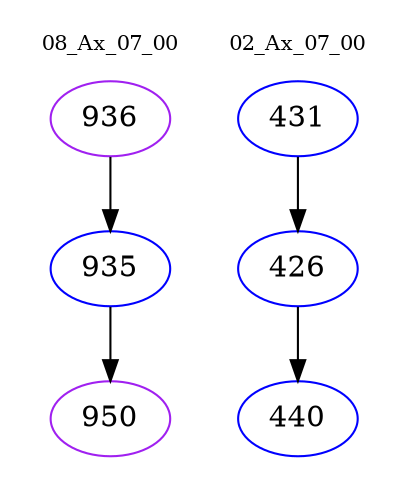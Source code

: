 digraph{
subgraph cluster_0 {
color = white
label = "08_Ax_07_00";
fontsize=10;
T0_936 [label="936", color="purple"]
T0_936 -> T0_935 [color="black"]
T0_935 [label="935", color="blue"]
T0_935 -> T0_950 [color="black"]
T0_950 [label="950", color="purple"]
}
subgraph cluster_1 {
color = white
label = "02_Ax_07_00";
fontsize=10;
T1_431 [label="431", color="blue"]
T1_431 -> T1_426 [color="black"]
T1_426 [label="426", color="blue"]
T1_426 -> T1_440 [color="black"]
T1_440 [label="440", color="blue"]
}
}
